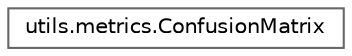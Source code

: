 digraph "Graphical Class Hierarchy"
{
 // LATEX_PDF_SIZE
  bgcolor="transparent";
  edge [fontname=Helvetica,fontsize=10,labelfontname=Helvetica,labelfontsize=10];
  node [fontname=Helvetica,fontsize=10,shape=box,height=0.2,width=0.4];
  rankdir="LR";
  Node0 [id="Node000000",label="utils.metrics.ConfusionMatrix",height=0.2,width=0.4,color="grey40", fillcolor="white", style="filled",URL="$classutils_1_1metrics_1_1_confusion_matrix.html",tooltip=" "];
}
